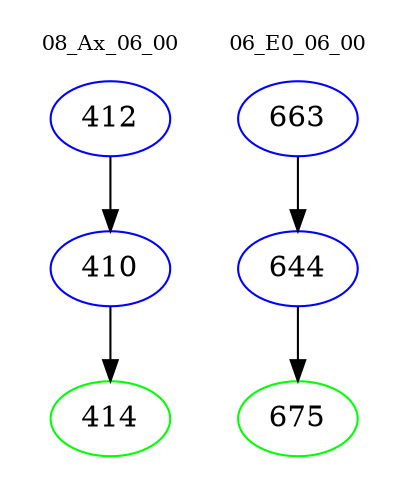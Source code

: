digraph{
subgraph cluster_0 {
color = white
label = "08_Ax_06_00";
fontsize=10;
T0_412 [label="412", color="blue"]
T0_412 -> T0_410 [color="black"]
T0_410 [label="410", color="blue"]
T0_410 -> T0_414 [color="black"]
T0_414 [label="414", color="green"]
}
subgraph cluster_1 {
color = white
label = "06_E0_06_00";
fontsize=10;
T1_663 [label="663", color="blue"]
T1_663 -> T1_644 [color="black"]
T1_644 [label="644", color="blue"]
T1_644 -> T1_675 [color="black"]
T1_675 [label="675", color="green"]
}
}
